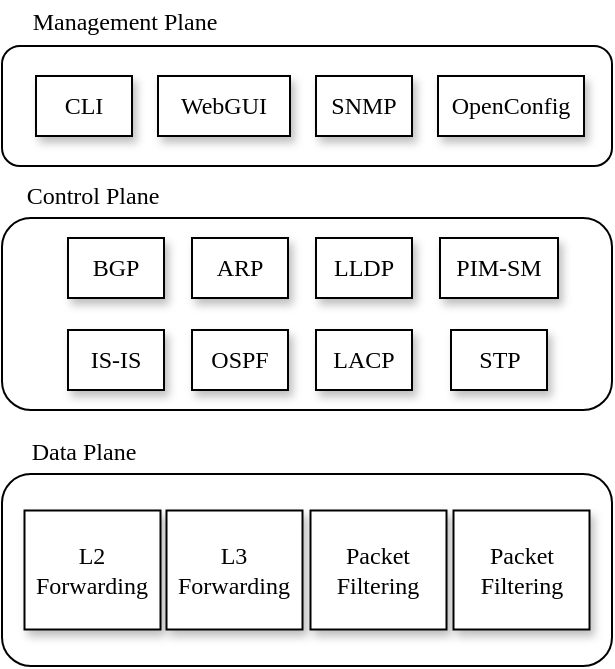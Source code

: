 <mxfile version="15.8.7" type="device"><diagram id="zFAKiQEVtX8O0D8BBfYW" name="Page-1"><mxGraphModel dx="582" dy="382" grid="0" gridSize="10" guides="1" tooltips="1" connect="1" arrows="1" fold="1" page="0" pageScale="1" pageWidth="827" pageHeight="1169" background="none" math="0" shadow="0"><root><mxCell id="0"/><mxCell id="1" parent="0"/><mxCell id="BRrwhZuGo9QdBL2JvdxH-14" value="" style="rounded=1;whiteSpace=wrap;html=1;fontFamily=Georgia;" vertex="1" parent="1"><mxGeometry x="281" y="379" width="305" height="96" as="geometry"/></mxCell><mxCell id="BRrwhZuGo9QdBL2JvdxH-13" value="" style="rounded=1;whiteSpace=wrap;html=1;fontFamily=Georgia;" vertex="1" parent="1"><mxGeometry x="281" y="293" width="305" height="60" as="geometry"/></mxCell><mxCell id="BRrwhZuGo9QdBL2JvdxH-1" value="CLI" style="rounded=0;whiteSpace=wrap;html=1;fontFamily=Georgia;shadow=1;" vertex="1" parent="1"><mxGeometry x="298" y="308" width="48" height="30" as="geometry"/></mxCell><mxCell id="BRrwhZuGo9QdBL2JvdxH-2" value="WebGUI" style="rounded=0;whiteSpace=wrap;html=1;fontFamily=Georgia;shadow=1;" vertex="1" parent="1"><mxGeometry x="359" y="308" width="66" height="30" as="geometry"/></mxCell><mxCell id="BRrwhZuGo9QdBL2JvdxH-3" value="SNMP" style="rounded=0;whiteSpace=wrap;html=1;fontFamily=Georgia;shadow=1;" vertex="1" parent="1"><mxGeometry x="438" y="308" width="48" height="30" as="geometry"/></mxCell><mxCell id="BRrwhZuGo9QdBL2JvdxH-4" value="OpenConfig" style="rounded=0;whiteSpace=wrap;html=1;fontFamily=Georgia;shadow=1;" vertex="1" parent="1"><mxGeometry x="499" y="308" width="73" height="30" as="geometry"/></mxCell><mxCell id="BRrwhZuGo9QdBL2JvdxH-5" value="BGP" style="rounded=0;whiteSpace=wrap;html=1;fontFamily=Georgia;shadow=1;" vertex="1" parent="1"><mxGeometry x="314" y="389" width="48" height="30" as="geometry"/></mxCell><mxCell id="BRrwhZuGo9QdBL2JvdxH-6" value="ARP" style="rounded=0;whiteSpace=wrap;html=1;fontFamily=Georgia;shadow=1;" vertex="1" parent="1"><mxGeometry x="376" y="389" width="48" height="30" as="geometry"/></mxCell><mxCell id="BRrwhZuGo9QdBL2JvdxH-7" value="LLDP" style="rounded=0;whiteSpace=wrap;html=1;fontFamily=Georgia;shadow=1;" vertex="1" parent="1"><mxGeometry x="438" y="389" width="48" height="30" as="geometry"/></mxCell><mxCell id="BRrwhZuGo9QdBL2JvdxH-8" value="PIM-SM" style="rounded=0;whiteSpace=wrap;html=1;fontFamily=Georgia;shadow=1;" vertex="1" parent="1"><mxGeometry x="500" y="389" width="59" height="30" as="geometry"/></mxCell><mxCell id="BRrwhZuGo9QdBL2JvdxH-9" value="IS-IS" style="rounded=0;whiteSpace=wrap;html=1;fontFamily=Georgia;shadow=1;" vertex="1" parent="1"><mxGeometry x="314" y="435" width="48" height="30" as="geometry"/></mxCell><mxCell id="BRrwhZuGo9QdBL2JvdxH-10" value="OSPF" style="rounded=0;whiteSpace=wrap;html=1;fontFamily=Georgia;shadow=1;" vertex="1" parent="1"><mxGeometry x="376" y="435" width="48" height="30" as="geometry"/></mxCell><mxCell id="BRrwhZuGo9QdBL2JvdxH-11" value="LACP" style="rounded=0;whiteSpace=wrap;html=1;fontFamily=Georgia;shadow=1;" vertex="1" parent="1"><mxGeometry x="438" y="435" width="48" height="30" as="geometry"/></mxCell><mxCell id="BRrwhZuGo9QdBL2JvdxH-12" value="STP" style="rounded=0;whiteSpace=wrap;html=1;fontFamily=Georgia;shadow=1;" vertex="1" parent="1"><mxGeometry x="505.5" y="435" width="48" height="30" as="geometry"/></mxCell><mxCell id="BRrwhZuGo9QdBL2JvdxH-15" value="" style="rounded=1;whiteSpace=wrap;html=1;fontFamily=Georgia;" vertex="1" parent="1"><mxGeometry x="281" y="507" width="305" height="96" as="geometry"/></mxCell><mxCell id="BRrwhZuGo9QdBL2JvdxH-16" value="L2 Forwarding" style="rounded=0;whiteSpace=wrap;html=1;fontFamily=Georgia;shadow=1;" vertex="1" parent="1"><mxGeometry x="292.25" y="525.25" width="68" height="59.5" as="geometry"/></mxCell><mxCell id="BRrwhZuGo9QdBL2JvdxH-18" value="L3 Forwarding" style="rounded=0;whiteSpace=wrap;html=1;fontFamily=Georgia;shadow=1;" vertex="1" parent="1"><mxGeometry x="363.25" y="525.25" width="68" height="59.5" as="geometry"/></mxCell><mxCell id="BRrwhZuGo9QdBL2JvdxH-19" value="Packet Filtering" style="rounded=0;whiteSpace=wrap;html=1;fontFamily=Georgia;shadow=1;" vertex="1" parent="1"><mxGeometry x="435.25" y="525.25" width="68" height="59.5" as="geometry"/></mxCell><mxCell id="BRrwhZuGo9QdBL2JvdxH-20" value="Packet Filtering" style="rounded=0;whiteSpace=wrap;html=1;fontFamily=Georgia;shadow=1;" vertex="1" parent="1"><mxGeometry x="506.75" y="525.25" width="68" height="59.5" as="geometry"/></mxCell><mxCell id="BRrwhZuGo9QdBL2JvdxH-21" value="Management Plane" style="text;html=1;strokeColor=none;fillColor=none;align=center;verticalAlign=middle;whiteSpace=wrap;rounded=0;shadow=1;fontFamily=Georgia;" vertex="1" parent="1"><mxGeometry x="284" y="274" width="117" height="13" as="geometry"/></mxCell><mxCell id="BRrwhZuGo9QdBL2JvdxH-22" value="Control Plane" style="text;html=1;strokeColor=none;fillColor=none;align=center;verticalAlign=middle;whiteSpace=wrap;rounded=0;shadow=1;fontFamily=Georgia;" vertex="1" parent="1"><mxGeometry x="286.75" y="360" width="79" height="15" as="geometry"/></mxCell><mxCell id="BRrwhZuGo9QdBL2JvdxH-23" value="Data Plane" style="text;html=1;strokeColor=none;fillColor=none;align=center;verticalAlign=middle;whiteSpace=wrap;rounded=0;shadow=1;fontFamily=Georgia;" vertex="1" parent="1"><mxGeometry x="292.25" y="488" width="60" height="16" as="geometry"/></mxCell></root></mxGraphModel></diagram></mxfile>